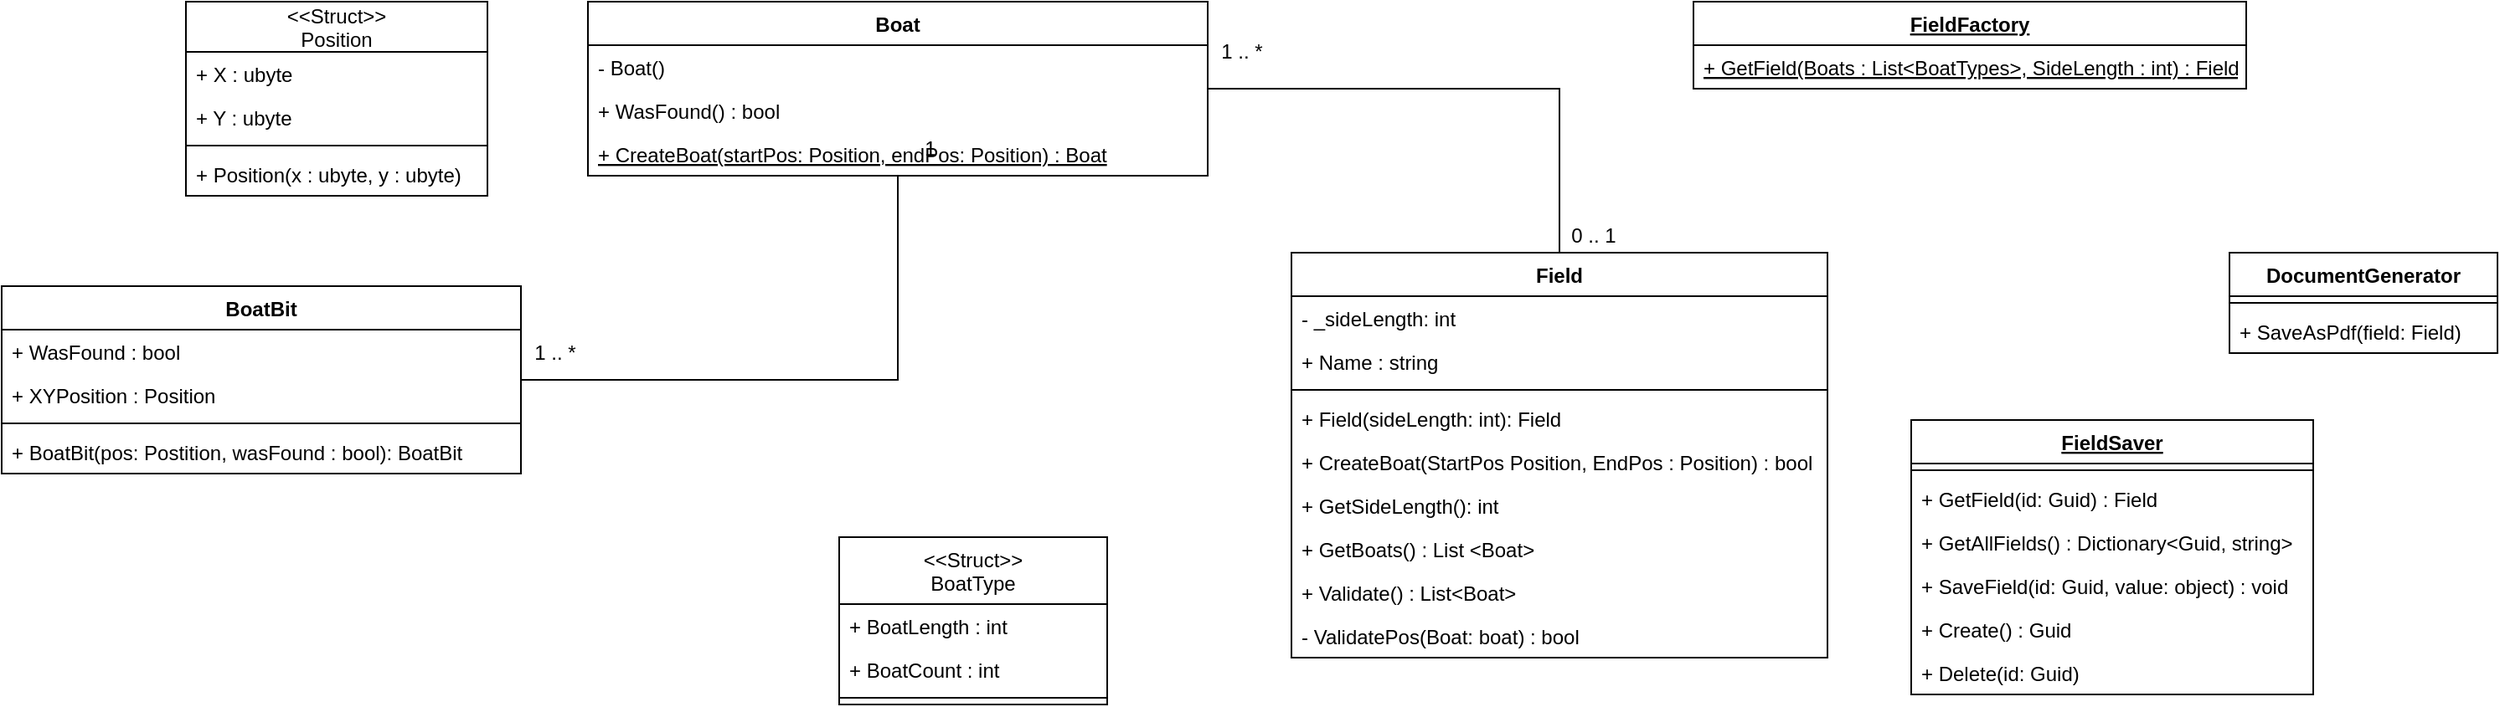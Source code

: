 <mxfile version="13.7.7" type="device"><diagram id="C5RBs43oDa-KdzZeNtuy" name="Page-1"><mxGraphModel dx="2009" dy="764" grid="1" gridSize="10" guides="1" tooltips="1" connect="1" arrows="1" fold="1" page="1" pageScale="1" pageWidth="827" pageHeight="1169" math="0" shadow="0"><root><mxCell id="WIyWlLk6GJQsqaUBKTNV-0"/><mxCell id="WIyWlLk6GJQsqaUBKTNV-1" parent="WIyWlLk6GJQsqaUBKTNV-0"/><mxCell id="ZBFYItSbDNf9My0bKeQX-21" value="BoatBit" style="swimlane;fontStyle=1;align=center;verticalAlign=top;childLayout=stackLayout;horizontal=1;startSize=26;horizontalStack=0;resizeParent=1;resizeParentMax=0;resizeLast=0;collapsible=1;marginBottom=0;" parent="WIyWlLk6GJQsqaUBKTNV-1" vertex="1"><mxGeometry x="-120" y="200" width="310" height="112" as="geometry"/></mxCell><mxCell id="ZBFYItSbDNf9My0bKeQX-22" value="+ WasFound : bool" style="text;strokeColor=none;fillColor=none;align=left;verticalAlign=top;spacingLeft=4;spacingRight=4;overflow=hidden;rotatable=0;points=[[0,0.5],[1,0.5]];portConstraint=eastwest;" parent="ZBFYItSbDNf9My0bKeQX-21" vertex="1"><mxGeometry y="26" width="310" height="26" as="geometry"/></mxCell><mxCell id="ZBFYItSbDNf9My0bKeQX-10" value="+ XYPosition : Position" style="text;strokeColor=none;fillColor=none;align=left;verticalAlign=top;spacingLeft=4;spacingRight=4;overflow=hidden;rotatable=0;points=[[0,0.5],[1,0.5]];portConstraint=eastwest;" parent="ZBFYItSbDNf9My0bKeQX-21" vertex="1"><mxGeometry y="52" width="310" height="26" as="geometry"/></mxCell><mxCell id="ZBFYItSbDNf9My0bKeQX-23" value="" style="line;strokeWidth=1;fillColor=none;align=left;verticalAlign=middle;spacingTop=-1;spacingLeft=3;spacingRight=3;rotatable=0;labelPosition=right;points=[];portConstraint=eastwest;" parent="ZBFYItSbDNf9My0bKeQX-21" vertex="1"><mxGeometry y="78" width="310" height="8" as="geometry"/></mxCell><mxCell id="ZBFYItSbDNf9My0bKeQX-24" value="+ BoatBit(pos: Postition, wasFound : bool): BoatBit" style="text;strokeColor=none;fillColor=none;align=left;verticalAlign=top;spacingLeft=4;spacingRight=4;overflow=hidden;rotatable=0;points=[[0,0.5],[1,0.5]];portConstraint=eastwest;" parent="ZBFYItSbDNf9My0bKeQX-21" vertex="1"><mxGeometry y="86" width="310" height="26" as="geometry"/></mxCell><mxCell id="ZBFYItSbDNf9My0bKeQX-6" value="Boat" style="swimlane;fontStyle=1;align=center;verticalAlign=top;childLayout=stackLayout;horizontal=1;startSize=26;horizontalStack=0;resizeParent=1;resizeParentMax=0;resizeLast=0;collapsible=1;marginBottom=0;" parent="WIyWlLk6GJQsqaUBKTNV-1" vertex="1"><mxGeometry x="230" y="30" width="370" height="104" as="geometry"/></mxCell><mxCell id="ZBFYItSbDNf9My0bKeQX-9" value="- Boat()" style="text;strokeColor=none;fillColor=none;align=left;verticalAlign=top;spacingLeft=4;spacingRight=4;overflow=hidden;rotatable=0;points=[[0,0.5],[1,0.5]];portConstraint=eastwest;" parent="ZBFYItSbDNf9My0bKeQX-6" vertex="1"><mxGeometry y="26" width="370" height="26" as="geometry"/></mxCell><mxCell id="-gnhvNahzP3Wz44caSkF-14" value="+ WasFound() : bool" style="text;strokeColor=none;fillColor=none;align=left;verticalAlign=top;spacingLeft=4;spacingRight=4;overflow=hidden;rotatable=0;points=[[0,0.5],[1,0.5]];portConstraint=eastwest;" parent="ZBFYItSbDNf9My0bKeQX-6" vertex="1"><mxGeometry y="52" width="370" height="26" as="geometry"/></mxCell><mxCell id="KkcRo-WHL0uTq82-lm2x-2" value="+ CreateBoat(startPos: Position, endPos: Position) : Boat" style="text;strokeColor=none;fillColor=none;align=left;verticalAlign=top;spacingLeft=4;spacingRight=4;overflow=hidden;rotatable=0;points=[[0,0.5],[1,0.5]];portConstraint=eastwest;fontStyle=4" parent="ZBFYItSbDNf9My0bKeQX-6" vertex="1"><mxGeometry y="78" width="370" height="26" as="geometry"/></mxCell><mxCell id="-gnhvNahzP3Wz44caSkF-17" style="edgeStyle=orthogonalEdgeStyle;rounded=0;orthogonalLoop=1;jettySize=auto;html=1;endArrow=none;endFill=0;" parent="WIyWlLk6GJQsqaUBKTNV-1" source="ZBFYItSbDNf9My0bKeQX-21" target="ZBFYItSbDNf9My0bKeQX-6" edge="1"><mxGeometry relative="1" as="geometry"/></mxCell><mxCell id="-gnhvNahzP3Wz44caSkF-18" style="edgeStyle=orthogonalEdgeStyle;rounded=0;orthogonalLoop=1;jettySize=auto;html=1;endArrow=none;endFill=0;" parent="WIyWlLk6GJQsqaUBKTNV-1" source="ZBFYItSbDNf9My0bKeQX-6" target="ZBFYItSbDNf9My0bKeQX-0" edge="1"><mxGeometry relative="1" as="geometry"/></mxCell><mxCell id="ZBFYItSbDNf9My0bKeQX-0" value="Field" style="swimlane;fontStyle=1;align=center;verticalAlign=top;childLayout=stackLayout;horizontal=1;startSize=26;horizontalStack=0;resizeParent=1;resizeParentMax=0;resizeLast=0;collapsible=1;marginBottom=0;" parent="WIyWlLk6GJQsqaUBKTNV-1" vertex="1"><mxGeometry x="650" y="180" width="320" height="242" as="geometry"/></mxCell><mxCell id="ZBFYItSbDNf9My0bKeQX-1" value="- _sideLength: int" style="text;strokeColor=none;fillColor=none;align=left;verticalAlign=top;spacingLeft=4;spacingRight=4;overflow=hidden;rotatable=0;points=[[0,0.5],[1,0.5]];portConstraint=eastwest;" parent="ZBFYItSbDNf9My0bKeQX-0" vertex="1"><mxGeometry y="26" width="320" height="26" as="geometry"/></mxCell><mxCell id="aE4O856v5eKjfd5qe6OJ-12" value="+ Name : string" style="text;strokeColor=none;fillColor=none;align=left;verticalAlign=top;spacingLeft=4;spacingRight=4;overflow=hidden;rotatable=0;points=[[0,0.5],[1,0.5]];portConstraint=eastwest;" parent="ZBFYItSbDNf9My0bKeQX-0" vertex="1"><mxGeometry y="52" width="320" height="26" as="geometry"/></mxCell><mxCell id="ZBFYItSbDNf9My0bKeQX-2" value="" style="line;strokeWidth=1;fillColor=none;align=left;verticalAlign=middle;spacingTop=-1;spacingLeft=3;spacingRight=3;rotatable=0;labelPosition=right;points=[];portConstraint=eastwest;" parent="ZBFYItSbDNf9My0bKeQX-0" vertex="1"><mxGeometry y="78" width="320" height="8" as="geometry"/></mxCell><mxCell id="Ef9---509PXRLXcRiVH5-6" value="+ Field(sideLength: int): Field" style="text;strokeColor=none;fillColor=none;align=left;verticalAlign=top;spacingLeft=4;spacingRight=4;overflow=hidden;rotatable=0;points=[[0,0.5],[1,0.5]];portConstraint=eastwest;" parent="ZBFYItSbDNf9My0bKeQX-0" vertex="1"><mxGeometry y="86" width="320" height="26" as="geometry"/></mxCell><mxCell id="ZBFYItSbDNf9My0bKeQX-19" value="+ CreateBoat(StartPos Position, EndPos : Position) : bool" style="text;strokeColor=none;fillColor=none;align=left;verticalAlign=top;spacingLeft=4;spacingRight=4;overflow=hidden;rotatable=0;points=[[0,0.5],[1,0.5]];portConstraint=eastwest;" parent="ZBFYItSbDNf9My0bKeQX-0" vertex="1"><mxGeometry y="112" width="320" height="26" as="geometry"/></mxCell><mxCell id="Ef9---509PXRLXcRiVH5-5" value="+ GetSideLength(): int" style="text;strokeColor=none;fillColor=none;align=left;verticalAlign=top;spacingLeft=4;spacingRight=4;overflow=hidden;rotatable=0;points=[[0,0.5],[1,0.5]];portConstraint=eastwest;" parent="ZBFYItSbDNf9My0bKeQX-0" vertex="1"><mxGeometry y="138" width="320" height="26" as="geometry"/></mxCell><mxCell id="Ef9---509PXRLXcRiVH5-4" value="+ GetBoats() : List &lt;Boat&gt;" style="text;strokeColor=none;fillColor=none;align=left;verticalAlign=top;spacingLeft=4;spacingRight=4;overflow=hidden;rotatable=0;points=[[0,0.5],[1,0.5]];portConstraint=eastwest;" parent="ZBFYItSbDNf9My0bKeQX-0" vertex="1"><mxGeometry y="164" width="320" height="26" as="geometry"/></mxCell><mxCell id="-gnhvNahzP3Wz44caSkF-2" value="+ Validate() : List&lt;Boat&gt;" style="text;strokeColor=none;fillColor=none;align=left;verticalAlign=top;spacingLeft=4;spacingRight=4;overflow=hidden;rotatable=0;points=[[0,0.5],[1,0.5]];portConstraint=eastwest;" parent="ZBFYItSbDNf9My0bKeQX-0" vertex="1"><mxGeometry y="190" width="320" height="26" as="geometry"/></mxCell><mxCell id="-gnhvNahzP3Wz44caSkF-9" value="- ValidatePos(Boat: boat) : bool" style="text;strokeColor=none;fillColor=none;align=left;verticalAlign=top;spacingLeft=4;spacingRight=4;overflow=hidden;rotatable=0;points=[[0,0.5],[1,0.5]];portConstraint=eastwest;" parent="ZBFYItSbDNf9My0bKeQX-0" vertex="1"><mxGeometry y="216" width="320" height="26" as="geometry"/></mxCell><mxCell id="Ef9---509PXRLXcRiVH5-0" value="1 .. *" style="text;html=1;align=center;verticalAlign=middle;resizable=0;points=[];autosize=1;" parent="WIyWlLk6GJQsqaUBKTNV-1" vertex="1"><mxGeometry x="600" y="50" width="40" height="20" as="geometry"/></mxCell><mxCell id="Ef9---509PXRLXcRiVH5-1" value="0 .. 1" style="text;html=1;align=center;verticalAlign=middle;resizable=0;points=[];autosize=1;" parent="WIyWlLk6GJQsqaUBKTNV-1" vertex="1"><mxGeometry x="810" y="160" width="40" height="20" as="geometry"/></mxCell><mxCell id="Ef9---509PXRLXcRiVH5-2" value="1 .. *" style="text;html=1;align=center;verticalAlign=middle;resizable=0;points=[];autosize=1;" parent="WIyWlLk6GJQsqaUBKTNV-1" vertex="1"><mxGeometry x="190" y="230" width="40" height="20" as="geometry"/></mxCell><mxCell id="Ef9---509PXRLXcRiVH5-3" value="1" style="text;html=1;align=center;verticalAlign=middle;resizable=0;points=[];autosize=1;" parent="WIyWlLk6GJQsqaUBKTNV-1" vertex="1"><mxGeometry x="424" y="108" width="20" height="20" as="geometry"/></mxCell><mxCell id="ZBFYItSbDNf9My0bKeQX-11" value="&lt;&lt;Struct&gt;&gt;&#10;BoatType" style="swimlane;fontStyle=0;align=center;verticalAlign=top;childLayout=stackLayout;horizontal=1;startSize=40;horizontalStack=0;resizeParent=1;resizeParentMax=0;resizeLast=0;collapsible=1;marginBottom=0;" parent="WIyWlLk6GJQsqaUBKTNV-1" vertex="1"><mxGeometry x="380" y="350" width="160" height="100" as="geometry"/></mxCell><mxCell id="ZBFYItSbDNf9My0bKeQX-12" value="+ BoatLength : int" style="text;strokeColor=none;fillColor=none;align=left;verticalAlign=top;spacingLeft=4;spacingRight=4;overflow=hidden;rotatable=0;points=[[0,0.5],[1,0.5]];portConstraint=eastwest;" parent="ZBFYItSbDNf9My0bKeQX-11" vertex="1"><mxGeometry y="40" width="160" height="26" as="geometry"/></mxCell><mxCell id="-gnhvNahzP3Wz44caSkF-3" value="+ BoatCount : int" style="text;strokeColor=none;fillColor=none;align=left;verticalAlign=top;spacingLeft=4;spacingRight=4;overflow=hidden;rotatable=0;points=[[0,0.5],[1,0.5]];portConstraint=eastwest;" parent="ZBFYItSbDNf9My0bKeQX-11" vertex="1"><mxGeometry y="66" width="160" height="26" as="geometry"/></mxCell><mxCell id="ZBFYItSbDNf9My0bKeQX-13" value="" style="line;strokeWidth=1;fillColor=none;align=left;verticalAlign=middle;spacingTop=-1;spacingLeft=3;spacingRight=3;rotatable=0;labelPosition=right;points=[];portConstraint=eastwest;" parent="ZBFYItSbDNf9My0bKeQX-11" vertex="1"><mxGeometry y="92" width="160" height="8" as="geometry"/></mxCell><mxCell id="-gnhvNahzP3Wz44caSkF-10" value="FieldFactory" style="swimlane;fontStyle=5;align=center;verticalAlign=top;childLayout=stackLayout;horizontal=1;startSize=26;horizontalStack=0;resizeParent=1;resizeParentMax=0;resizeLast=0;collapsible=1;marginBottom=0;" parent="WIyWlLk6GJQsqaUBKTNV-1" vertex="1"><mxGeometry x="890" y="30" width="330" height="52" as="geometry"/></mxCell><mxCell id="-gnhvNahzP3Wz44caSkF-13" value="+ GetField(Boats : List&lt;BoatTypes&gt;, SideLength : int) : Field" style="text;strokeColor=none;fillColor=none;align=left;verticalAlign=top;spacingLeft=4;spacingRight=4;overflow=hidden;rotatable=0;points=[[0,0.5],[1,0.5]];portConstraint=eastwest;fontStyle=4" parent="-gnhvNahzP3Wz44caSkF-10" vertex="1"><mxGeometry y="26" width="330" height="26" as="geometry"/></mxCell><mxCell id="aE4O856v5eKjfd5qe6OJ-1" value="DocumentGenerator" style="swimlane;fontStyle=1;align=center;verticalAlign=top;childLayout=stackLayout;horizontal=1;startSize=26;horizontalStack=0;resizeParent=1;resizeParentMax=0;resizeLast=0;collapsible=1;marginBottom=0;" parent="WIyWlLk6GJQsqaUBKTNV-1" vertex="1"><mxGeometry x="1210" y="180" width="160" height="60" as="geometry"/></mxCell><mxCell id="aE4O856v5eKjfd5qe6OJ-3" value="" style="line;strokeWidth=1;fillColor=none;align=left;verticalAlign=middle;spacingTop=-1;spacingLeft=3;spacingRight=3;rotatable=0;labelPosition=right;points=[];portConstraint=eastwest;" parent="aE4O856v5eKjfd5qe6OJ-1" vertex="1"><mxGeometry y="26" width="160" height="8" as="geometry"/></mxCell><mxCell id="aE4O856v5eKjfd5qe6OJ-4" value="+ SaveAsPdf(field: Field)" style="text;strokeColor=none;fillColor=none;align=left;verticalAlign=top;spacingLeft=4;spacingRight=4;overflow=hidden;rotatable=0;points=[[0,0.5],[1,0.5]];portConstraint=eastwest;" parent="aE4O856v5eKjfd5qe6OJ-1" vertex="1"><mxGeometry y="34" width="160" height="26" as="geometry"/></mxCell><mxCell id="aE4O856v5eKjfd5qe6OJ-5" value="FieldSaver" style="swimlane;fontStyle=5;align=center;verticalAlign=top;childLayout=stackLayout;horizontal=1;startSize=26;horizontalStack=0;resizeParent=1;resizeParentMax=0;resizeLast=0;collapsible=1;marginBottom=0;" parent="WIyWlLk6GJQsqaUBKTNV-1" vertex="1"><mxGeometry x="1020" y="280" width="240" height="164" as="geometry"/></mxCell><mxCell id="aE4O856v5eKjfd5qe6OJ-7" value="" style="line;strokeWidth=1;fillColor=none;align=left;verticalAlign=middle;spacingTop=-1;spacingLeft=3;spacingRight=3;rotatable=0;labelPosition=right;points=[];portConstraint=eastwest;" parent="aE4O856v5eKjfd5qe6OJ-5" vertex="1"><mxGeometry y="26" width="240" height="8" as="geometry"/></mxCell><mxCell id="aE4O856v5eKjfd5qe6OJ-8" value="+ GetField(id: Guid) : Field" style="text;strokeColor=none;fillColor=none;align=left;verticalAlign=top;spacingLeft=4;spacingRight=4;overflow=hidden;rotatable=0;points=[[0,0.5],[1,0.5]];portConstraint=eastwest;" parent="aE4O856v5eKjfd5qe6OJ-5" vertex="1"><mxGeometry y="34" width="240" height="26" as="geometry"/></mxCell><mxCell id="aE4O856v5eKjfd5qe6OJ-13" value="+ GetAllFields() : Dictionary&lt;Guid, string&gt;" style="text;strokeColor=none;fillColor=none;align=left;verticalAlign=top;spacingLeft=4;spacingRight=4;overflow=hidden;rotatable=0;points=[[0,0.5],[1,0.5]];portConstraint=eastwest;" parent="aE4O856v5eKjfd5qe6OJ-5" vertex="1"><mxGeometry y="60" width="240" height="26" as="geometry"/></mxCell><mxCell id="aE4O856v5eKjfd5qe6OJ-9" value="+ SaveField(id: Guid, value: object) : void" style="text;strokeColor=none;fillColor=none;align=left;verticalAlign=top;spacingLeft=4;spacingRight=4;overflow=hidden;rotatable=0;points=[[0,0.5],[1,0.5]];portConstraint=eastwest;" parent="aE4O856v5eKjfd5qe6OJ-5" vertex="1"><mxGeometry y="86" width="240" height="26" as="geometry"/></mxCell><mxCell id="aE4O856v5eKjfd5qe6OJ-10" value="+ Create() : Guid" style="text;strokeColor=none;fillColor=none;align=left;verticalAlign=top;spacingLeft=4;spacingRight=4;overflow=hidden;rotatable=0;points=[[0,0.5],[1,0.5]];portConstraint=eastwest;" parent="aE4O856v5eKjfd5qe6OJ-5" vertex="1"><mxGeometry y="112" width="240" height="26" as="geometry"/></mxCell><mxCell id="aE4O856v5eKjfd5qe6OJ-11" value="+ Delete(id: Guid)" style="text;strokeColor=none;fillColor=none;align=left;verticalAlign=top;spacingLeft=4;spacingRight=4;overflow=hidden;rotatable=0;points=[[0,0.5],[1,0.5]];portConstraint=eastwest;" parent="aE4O856v5eKjfd5qe6OJ-5" vertex="1"><mxGeometry y="138" width="240" height="26" as="geometry"/></mxCell><mxCell id="-gnhvNahzP3Wz44caSkF-4" value="&lt;&lt;Struct&gt;&gt;&#10;Position" style="swimlane;fontStyle=0;childLayout=stackLayout;horizontal=1;startSize=30;fillColor=none;horizontalStack=0;resizeParent=1;resizeParentMax=0;resizeLast=0;collapsible=1;marginBottom=0;" parent="WIyWlLk6GJQsqaUBKTNV-1" vertex="1"><mxGeometry x="-10" y="30" width="180" height="116" as="geometry"/></mxCell><mxCell id="-gnhvNahzP3Wz44caSkF-5" value="+ X : ubyte" style="text;strokeColor=none;fillColor=none;align=left;verticalAlign=top;spacingLeft=4;spacingRight=4;overflow=hidden;rotatable=0;points=[[0,0.5],[1,0.5]];portConstraint=eastwest;" parent="-gnhvNahzP3Wz44caSkF-4" vertex="1"><mxGeometry y="30" width="180" height="26" as="geometry"/></mxCell><mxCell id="-gnhvNahzP3Wz44caSkF-8" value="+ Y : ubyte" style="text;strokeColor=none;fillColor=none;align=left;verticalAlign=top;spacingLeft=4;spacingRight=4;overflow=hidden;rotatable=0;points=[[0,0.5],[1,0.5]];portConstraint=eastwest;" parent="-gnhvNahzP3Wz44caSkF-4" vertex="1"><mxGeometry y="56" width="180" height="26" as="geometry"/></mxCell><mxCell id="KkcRo-WHL0uTq82-lm2x-1" value="" style="line;strokeWidth=1;fillColor=none;align=left;verticalAlign=middle;spacingTop=-1;spacingLeft=3;spacingRight=3;rotatable=0;labelPosition=right;points=[];portConstraint=eastwest;" parent="-gnhvNahzP3Wz44caSkF-4" vertex="1"><mxGeometry y="82" width="180" height="8" as="geometry"/></mxCell><mxCell id="KkcRo-WHL0uTq82-lm2x-0" value="+ Position(x : ubyte, y : ubyte)" style="text;strokeColor=none;fillColor=none;align=left;verticalAlign=top;spacingLeft=4;spacingRight=4;overflow=hidden;rotatable=0;points=[[0,0.5],[1,0.5]];portConstraint=eastwest;" parent="-gnhvNahzP3Wz44caSkF-4" vertex="1"><mxGeometry y="90" width="180" height="26" as="geometry"/></mxCell></root></mxGraphModel></diagram></mxfile>